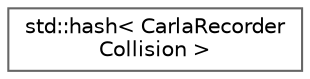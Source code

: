 digraph "类继承关系图"
{
 // INTERACTIVE_SVG=YES
 // LATEX_PDF_SIZE
  bgcolor="transparent";
  edge [fontname=Helvetica,fontsize=10,labelfontname=Helvetica,labelfontsize=10];
  node [fontname=Helvetica,fontsize=10,shape=box,height=0.2,width=0.4];
  rankdir="LR";
  Node0 [id="Node000000",label="std::hash\< CarlaRecorder\lCollision \>",height=0.2,width=0.4,color="grey40", fillcolor="white", style="filled",URL="$d2/d6e/structstd_1_1hash_3_01CarlaRecorderCollision_01_4.html",tooltip=" "];
}
